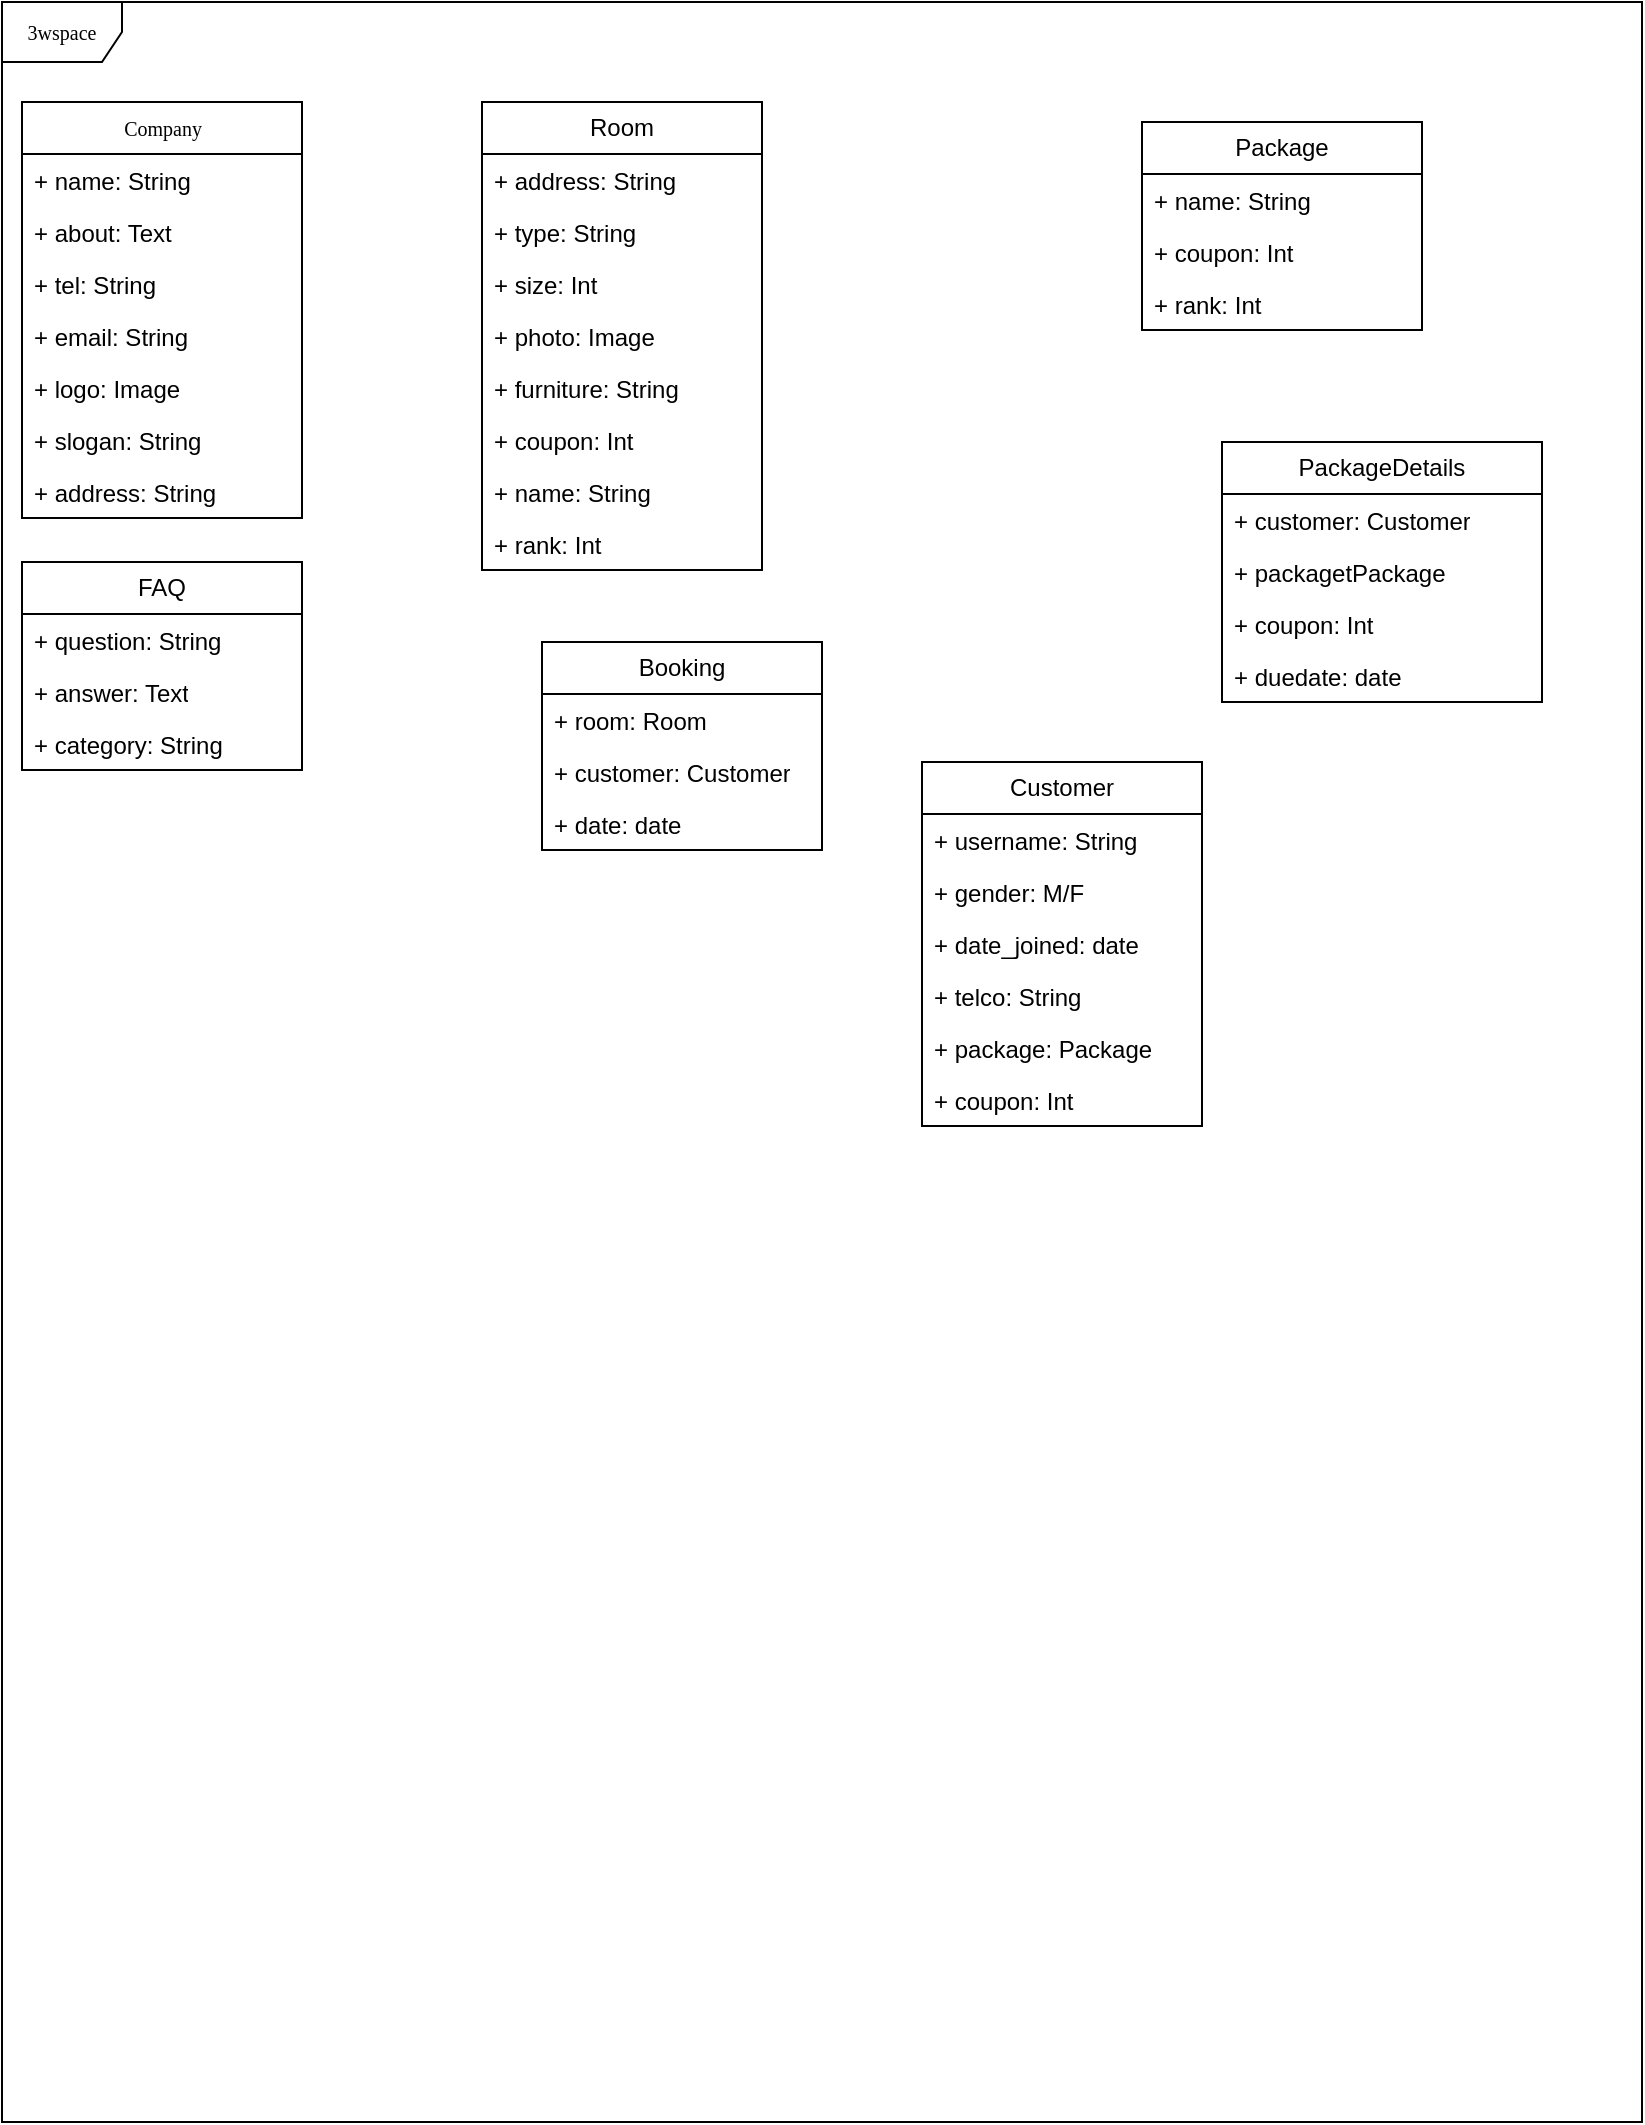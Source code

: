 <mxfile version="21.1.5" type="github">
  <diagram name="Page-1" id="c4acf3e9-155e-7222-9cf6-157b1a14988f">
    <mxGraphModel dx="920" dy="538" grid="1" gridSize="10" guides="1" tooltips="1" connect="1" arrows="1" fold="1" page="1" pageScale="1" pageWidth="850" pageHeight="1100" background="none" math="0" shadow="0">
      <root>
        <mxCell id="0" />
        <mxCell id="1" parent="0" />
        <mxCell id="17acba5748e5396b-1" value="3wspace" style="shape=umlFrame;whiteSpace=wrap;html=1;rounded=0;shadow=0;comic=0;labelBackgroundColor=none;strokeWidth=1;fontFamily=Verdana;fontSize=10;align=center;" parent="1" vertex="1">
          <mxGeometry width="820" height="1060" as="geometry" />
        </mxCell>
        <mxCell id="17acba5748e5396b-30" value="Company" style="swimlane;html=1;fontStyle=0;childLayout=stackLayout;horizontal=1;startSize=26;fillColor=none;horizontalStack=0;resizeParent=1;resizeLast=0;collapsible=1;marginBottom=0;swimlaneFillColor=#ffffff;rounded=0;shadow=0;comic=0;labelBackgroundColor=none;strokeWidth=1;fontFamily=Verdana;fontSize=10;align=center;" parent="1" vertex="1">
          <mxGeometry x="10" y="50" width="140" height="208" as="geometry">
            <mxRectangle x="590" y="60" width="90" height="30" as="alternateBounds" />
          </mxGeometry>
        </mxCell>
        <mxCell id="17acba5748e5396b-31" value="+ name: String" style="text;html=1;strokeColor=none;fillColor=none;align=left;verticalAlign=top;spacingLeft=4;spacingRight=4;whiteSpace=wrap;overflow=hidden;rotatable=0;points=[[0,0.5],[1,0.5]];portConstraint=eastwest;" parent="17acba5748e5396b-30" vertex="1">
          <mxGeometry y="26" width="140" height="26" as="geometry" />
        </mxCell>
        <mxCell id="17acba5748e5396b-32" value="+ about: Text" style="text;html=1;strokeColor=none;fillColor=none;align=left;verticalAlign=top;spacingLeft=4;spacingRight=4;whiteSpace=wrap;overflow=hidden;rotatable=0;points=[[0,0.5],[1,0.5]];portConstraint=eastwest;" parent="17acba5748e5396b-30" vertex="1">
          <mxGeometry y="52" width="140" height="26" as="geometry" />
        </mxCell>
        <mxCell id="17acba5748e5396b-33" value="+ tel: String" style="text;html=1;strokeColor=none;fillColor=none;align=left;verticalAlign=top;spacingLeft=4;spacingRight=4;whiteSpace=wrap;overflow=hidden;rotatable=0;points=[[0,0.5],[1,0.5]];portConstraint=eastwest;" parent="17acba5748e5396b-30" vertex="1">
          <mxGeometry y="78" width="140" height="26" as="geometry" />
        </mxCell>
        <mxCell id="3nVDkiL4W3tUhTAYVEpb-8" value="+ email: String" style="text;html=1;strokeColor=none;fillColor=none;align=left;verticalAlign=top;spacingLeft=4;spacingRight=4;whiteSpace=wrap;overflow=hidden;rotatable=0;points=[[0,0.5],[1,0.5]];portConstraint=eastwest;" parent="17acba5748e5396b-30" vertex="1">
          <mxGeometry y="104" width="140" height="26" as="geometry" />
        </mxCell>
        <mxCell id="Ptq4Udw1USarJhpfqE-L-3" value="+ logo: Image" style="text;html=1;strokeColor=none;fillColor=none;align=left;verticalAlign=top;spacingLeft=4;spacingRight=4;whiteSpace=wrap;overflow=hidden;rotatable=0;points=[[0,0.5],[1,0.5]];portConstraint=eastwest;" parent="17acba5748e5396b-30" vertex="1">
          <mxGeometry y="130" width="140" height="26" as="geometry" />
        </mxCell>
        <mxCell id="Ptq4Udw1USarJhpfqE-L-4" value="+ slogan: String" style="text;html=1;strokeColor=none;fillColor=none;align=left;verticalAlign=top;spacingLeft=4;spacingRight=4;whiteSpace=wrap;overflow=hidden;rotatable=0;points=[[0,0.5],[1,0.5]];portConstraint=eastwest;" parent="17acba5748e5396b-30" vertex="1">
          <mxGeometry y="156" width="140" height="26" as="geometry" />
        </mxCell>
        <mxCell id="Ptq4Udw1USarJhpfqE-L-5" value="+ address: String" style="text;html=1;strokeColor=none;fillColor=none;align=left;verticalAlign=top;spacingLeft=4;spacingRight=4;whiteSpace=wrap;overflow=hidden;rotatable=0;points=[[0,0.5],[1,0.5]];portConstraint=eastwest;" parent="17acba5748e5396b-30" vertex="1">
          <mxGeometry y="182" width="140" height="26" as="geometry" />
        </mxCell>
        <mxCell id="3nVDkiL4W3tUhTAYVEpb-3" value="FAQ" style="swimlane;fontStyle=0;childLayout=stackLayout;horizontal=1;startSize=26;fillColor=none;horizontalStack=0;resizeParent=1;resizeParentMax=0;resizeLast=0;collapsible=1;marginBottom=0;whiteSpace=wrap;html=1;" parent="1" vertex="1">
          <mxGeometry x="10" y="280" width="140" height="104" as="geometry" />
        </mxCell>
        <mxCell id="3nVDkiL4W3tUhTAYVEpb-4" value="+ question: String" style="text;strokeColor=none;fillColor=none;align=left;verticalAlign=top;spacingLeft=4;spacingRight=4;overflow=hidden;rotatable=0;points=[[0,0.5],[1,0.5]];portConstraint=eastwest;whiteSpace=wrap;html=1;" parent="3nVDkiL4W3tUhTAYVEpb-3" vertex="1">
          <mxGeometry y="26" width="140" height="26" as="geometry" />
        </mxCell>
        <mxCell id="3nVDkiL4W3tUhTAYVEpb-5" value="+ answer: Text" style="text;strokeColor=none;fillColor=none;align=left;verticalAlign=top;spacingLeft=4;spacingRight=4;overflow=hidden;rotatable=0;points=[[0,0.5],[1,0.5]];portConstraint=eastwest;whiteSpace=wrap;html=1;" parent="3nVDkiL4W3tUhTAYVEpb-3" vertex="1">
          <mxGeometry y="52" width="140" height="26" as="geometry" />
        </mxCell>
        <mxCell id="Ptq4Udw1USarJhpfqE-L-7" value="+ category: String" style="text;strokeColor=none;fillColor=none;align=left;verticalAlign=top;spacingLeft=4;spacingRight=4;overflow=hidden;rotatable=0;points=[[0,0.5],[1,0.5]];portConstraint=eastwest;whiteSpace=wrap;html=1;" parent="3nVDkiL4W3tUhTAYVEpb-3" vertex="1">
          <mxGeometry y="78" width="140" height="26" as="geometry" />
        </mxCell>
        <mxCell id="3nVDkiL4W3tUhTAYVEpb-17" value="Customer" style="swimlane;fontStyle=0;childLayout=stackLayout;horizontal=1;startSize=26;fillColor=none;horizontalStack=0;resizeParent=1;resizeParentMax=0;resizeLast=0;collapsible=1;marginBottom=0;whiteSpace=wrap;html=1;" parent="1" vertex="1">
          <mxGeometry x="460" y="380" width="140" height="182" as="geometry" />
        </mxCell>
        <mxCell id="3nVDkiL4W3tUhTAYVEpb-18" value="+ username: String" style="text;strokeColor=none;fillColor=none;align=left;verticalAlign=top;spacingLeft=4;spacingRight=4;overflow=hidden;rotatable=0;points=[[0,0.5],[1,0.5]];portConstraint=eastwest;whiteSpace=wrap;html=1;" parent="3nVDkiL4W3tUhTAYVEpb-17" vertex="1">
          <mxGeometry y="26" width="140" height="26" as="geometry" />
        </mxCell>
        <mxCell id="3nVDkiL4W3tUhTAYVEpb-19" value="+ gender: M/F" style="text;strokeColor=none;fillColor=none;align=left;verticalAlign=top;spacingLeft=4;spacingRight=4;overflow=hidden;rotatable=0;points=[[0,0.5],[1,0.5]];portConstraint=eastwest;whiteSpace=wrap;html=1;" parent="3nVDkiL4W3tUhTAYVEpb-17" vertex="1">
          <mxGeometry y="52" width="140" height="26" as="geometry" />
        </mxCell>
        <mxCell id="3nVDkiL4W3tUhTAYVEpb-20" value="+ date_joined: date" style="text;strokeColor=none;fillColor=none;align=left;verticalAlign=top;spacingLeft=4;spacingRight=4;overflow=hidden;rotatable=0;points=[[0,0.5],[1,0.5]];portConstraint=eastwest;whiteSpace=wrap;html=1;" parent="3nVDkiL4W3tUhTAYVEpb-17" vertex="1">
          <mxGeometry y="78" width="140" height="26" as="geometry" />
        </mxCell>
        <mxCell id="3nVDkiL4W3tUhTAYVEpb-21" value="+ telco: String" style="text;strokeColor=none;fillColor=none;align=left;verticalAlign=top;spacingLeft=4;spacingRight=4;overflow=hidden;rotatable=0;points=[[0,0.5],[1,0.5]];portConstraint=eastwest;whiteSpace=wrap;html=1;" parent="3nVDkiL4W3tUhTAYVEpb-17" vertex="1">
          <mxGeometry y="104" width="140" height="26" as="geometry" />
        </mxCell>
        <mxCell id="3nVDkiL4W3tUhTAYVEpb-27" value="+ package: Package" style="text;strokeColor=none;fillColor=none;align=left;verticalAlign=top;spacingLeft=4;spacingRight=4;overflow=hidden;rotatable=0;points=[[0,0.5],[1,0.5]];portConstraint=eastwest;whiteSpace=wrap;html=1;" parent="3nVDkiL4W3tUhTAYVEpb-17" vertex="1">
          <mxGeometry y="130" width="140" height="26" as="geometry" />
        </mxCell>
        <mxCell id="3nVDkiL4W3tUhTAYVEpb-32" value="+ coupon: Int" style="text;strokeColor=none;fillColor=none;align=left;verticalAlign=top;spacingLeft=4;spacingRight=4;overflow=hidden;rotatable=0;points=[[0,0.5],[1,0.5]];portConstraint=eastwest;whiteSpace=wrap;html=1;" parent="3nVDkiL4W3tUhTAYVEpb-17" vertex="1">
          <mxGeometry y="156" width="140" height="26" as="geometry" />
        </mxCell>
        <mxCell id="3nVDkiL4W3tUhTAYVEpb-28" value="Package" style="swimlane;fontStyle=0;childLayout=stackLayout;horizontal=1;startSize=26;fillColor=none;horizontalStack=0;resizeParent=1;resizeParentMax=0;resizeLast=0;collapsible=1;marginBottom=0;whiteSpace=wrap;html=1;" parent="1" vertex="1">
          <mxGeometry x="570" y="60" width="140" height="104" as="geometry" />
        </mxCell>
        <mxCell id="3nVDkiL4W3tUhTAYVEpb-29" value="+ name: String" style="text;strokeColor=none;fillColor=none;align=left;verticalAlign=top;spacingLeft=4;spacingRight=4;overflow=hidden;rotatable=0;points=[[0,0.5],[1,0.5]];portConstraint=eastwest;whiteSpace=wrap;html=1;" parent="3nVDkiL4W3tUhTAYVEpb-28" vertex="1">
          <mxGeometry y="26" width="140" height="26" as="geometry" />
        </mxCell>
        <mxCell id="3nVDkiL4W3tUhTAYVEpb-30" value="+ coupon: Int" style="text;strokeColor=none;fillColor=none;align=left;verticalAlign=top;spacingLeft=4;spacingRight=4;overflow=hidden;rotatable=0;points=[[0,0.5],[1,0.5]];portConstraint=eastwest;whiteSpace=wrap;html=1;" parent="3nVDkiL4W3tUhTAYVEpb-28" vertex="1">
          <mxGeometry y="52" width="140" height="26" as="geometry" />
        </mxCell>
        <mxCell id="3nVDkiL4W3tUhTAYVEpb-31" value="+ rank: Int" style="text;strokeColor=none;fillColor=none;align=left;verticalAlign=top;spacingLeft=4;spacingRight=4;overflow=hidden;rotatable=0;points=[[0,0.5],[1,0.5]];portConstraint=eastwest;whiteSpace=wrap;html=1;" parent="3nVDkiL4W3tUhTAYVEpb-28" vertex="1">
          <mxGeometry y="78" width="140" height="26" as="geometry" />
        </mxCell>
        <mxCell id="3nVDkiL4W3tUhTAYVEpb-34" value="Booking" style="swimlane;fontStyle=0;childLayout=stackLayout;horizontal=1;startSize=26;fillColor=none;horizontalStack=0;resizeParent=1;resizeParentMax=0;resizeLast=0;collapsible=1;marginBottom=0;whiteSpace=wrap;html=1;fillOpacity=100;" parent="1" vertex="1">
          <mxGeometry x="270" y="320" width="140" height="104" as="geometry" />
        </mxCell>
        <mxCell id="3nVDkiL4W3tUhTAYVEpb-35" value="+ room: Room" style="text;strokeColor=none;fillColor=none;align=left;verticalAlign=top;spacingLeft=4;spacingRight=4;overflow=hidden;rotatable=0;points=[[0,0.5],[1,0.5]];portConstraint=eastwest;whiteSpace=wrap;html=1;" parent="3nVDkiL4W3tUhTAYVEpb-34" vertex="1">
          <mxGeometry y="26" width="140" height="26" as="geometry" />
        </mxCell>
        <mxCell id="3nVDkiL4W3tUhTAYVEpb-36" value="+ customer: Customer" style="text;strokeColor=none;fillColor=none;align=left;verticalAlign=top;spacingLeft=4;spacingRight=4;overflow=hidden;rotatable=0;points=[[0,0.5],[1,0.5]];portConstraint=eastwest;whiteSpace=wrap;html=1;" parent="3nVDkiL4W3tUhTAYVEpb-34" vertex="1">
          <mxGeometry y="52" width="140" height="26" as="geometry" />
        </mxCell>
        <mxCell id="3nVDkiL4W3tUhTAYVEpb-37" value="+ date: date" style="text;strokeColor=none;fillColor=none;align=left;verticalAlign=top;spacingLeft=4;spacingRight=4;overflow=hidden;rotatable=0;points=[[0,0.5],[1,0.5]];portConstraint=eastwest;whiteSpace=wrap;html=1;" parent="3nVDkiL4W3tUhTAYVEpb-34" vertex="1">
          <mxGeometry y="78" width="140" height="26" as="geometry" />
        </mxCell>
        <mxCell id="3nVDkiL4W3tUhTAYVEpb-38" value="Room" style="swimlane;fontStyle=0;childLayout=stackLayout;horizontal=1;startSize=26;fillColor=none;horizontalStack=0;resizeParent=1;resizeParentMax=0;resizeLast=0;collapsible=1;marginBottom=0;whiteSpace=wrap;html=1;" parent="1" vertex="1">
          <mxGeometry x="240" y="50" width="140" height="234" as="geometry" />
        </mxCell>
        <mxCell id="3nVDkiL4W3tUhTAYVEpb-39" value="+ address: String" style="text;strokeColor=none;fillColor=none;align=left;verticalAlign=top;spacingLeft=4;spacingRight=4;overflow=hidden;rotatable=0;points=[[0,0.5],[1,0.5]];portConstraint=eastwest;whiteSpace=wrap;html=1;" parent="3nVDkiL4W3tUhTAYVEpb-38" vertex="1">
          <mxGeometry y="26" width="140" height="26" as="geometry" />
        </mxCell>
        <mxCell id="3nVDkiL4W3tUhTAYVEpb-40" value="+ type: String" style="text;strokeColor=none;fillColor=none;align=left;verticalAlign=top;spacingLeft=4;spacingRight=4;overflow=hidden;rotatable=0;points=[[0,0.5],[1,0.5]];portConstraint=eastwest;whiteSpace=wrap;html=1;" parent="3nVDkiL4W3tUhTAYVEpb-38" vertex="1">
          <mxGeometry y="52" width="140" height="26" as="geometry" />
        </mxCell>
        <mxCell id="3nVDkiL4W3tUhTAYVEpb-41" value="+ size: Int" style="text;strokeColor=none;fillColor=none;align=left;verticalAlign=top;spacingLeft=4;spacingRight=4;overflow=hidden;rotatable=0;points=[[0,0.5],[1,0.5]];portConstraint=eastwest;whiteSpace=wrap;html=1;" parent="3nVDkiL4W3tUhTAYVEpb-38" vertex="1">
          <mxGeometry y="78" width="140" height="26" as="geometry" />
        </mxCell>
        <mxCell id="3nVDkiL4W3tUhTAYVEpb-42" value="+ photo: Image" style="text;strokeColor=none;fillColor=none;align=left;verticalAlign=top;spacingLeft=4;spacingRight=4;overflow=hidden;rotatable=0;points=[[0,0.5],[1,0.5]];portConstraint=eastwest;whiteSpace=wrap;html=1;" parent="3nVDkiL4W3tUhTAYVEpb-38" vertex="1">
          <mxGeometry y="104" width="140" height="26" as="geometry" />
        </mxCell>
        <mxCell id="3nVDkiL4W3tUhTAYVEpb-43" value="+ furniture: String" style="text;strokeColor=none;fillColor=none;align=left;verticalAlign=top;spacingLeft=4;spacingRight=4;overflow=hidden;rotatable=0;points=[[0,0.5],[1,0.5]];portConstraint=eastwest;whiteSpace=wrap;html=1;" parent="3nVDkiL4W3tUhTAYVEpb-38" vertex="1">
          <mxGeometry y="130" width="140" height="26" as="geometry" />
        </mxCell>
        <mxCell id="3nVDkiL4W3tUhTAYVEpb-59" value="+ coupon: Int" style="text;strokeColor=none;fillColor=none;align=left;verticalAlign=top;spacingLeft=4;spacingRight=4;overflow=hidden;rotatable=0;points=[[0,0.5],[1,0.5]];portConstraint=eastwest;whiteSpace=wrap;html=1;" parent="3nVDkiL4W3tUhTAYVEpb-38" vertex="1">
          <mxGeometry y="156" width="140" height="26" as="geometry" />
        </mxCell>
        <mxCell id="vj0zp-cj_IjcRiSfSz0d-2" value="+ name: String" style="text;strokeColor=none;fillColor=none;align=left;verticalAlign=top;spacingLeft=4;spacingRight=4;overflow=hidden;rotatable=0;points=[[0,0.5],[1,0.5]];portConstraint=eastwest;whiteSpace=wrap;html=1;" vertex="1" parent="3nVDkiL4W3tUhTAYVEpb-38">
          <mxGeometry y="182" width="140" height="26" as="geometry" />
        </mxCell>
        <mxCell id="vj0zp-cj_IjcRiSfSz0d-3" value="+ rank: Int" style="text;strokeColor=none;fillColor=none;align=left;verticalAlign=top;spacingLeft=4;spacingRight=4;overflow=hidden;rotatable=0;points=[[0,0.5],[1,0.5]];portConstraint=eastwest;whiteSpace=wrap;html=1;" vertex="1" parent="3nVDkiL4W3tUhTAYVEpb-38">
          <mxGeometry y="208" width="140" height="26" as="geometry" />
        </mxCell>
        <mxCell id="3nVDkiL4W3tUhTAYVEpb-44" value="PackageDetails" style="swimlane;fontStyle=0;childLayout=stackLayout;horizontal=1;startSize=26;fillColor=none;horizontalStack=0;resizeParent=1;resizeParentMax=0;resizeLast=0;collapsible=1;marginBottom=0;whiteSpace=wrap;html=1;" parent="1" vertex="1">
          <mxGeometry x="610" y="220" width="160" height="130" as="geometry" />
        </mxCell>
        <mxCell id="3nVDkiL4W3tUhTAYVEpb-45" value="+ customer: Customer" style="text;strokeColor=none;fillColor=none;align=left;verticalAlign=top;spacingLeft=4;spacingRight=4;overflow=hidden;rotatable=0;points=[[0,0.5],[1,0.5]];portConstraint=eastwest;whiteSpace=wrap;html=1;" parent="3nVDkiL4W3tUhTAYVEpb-44" vertex="1">
          <mxGeometry y="26" width="160" height="26" as="geometry" />
        </mxCell>
        <mxCell id="3nVDkiL4W3tUhTAYVEpb-46" value="+ packagetPackage" style="text;strokeColor=none;fillColor=none;align=left;verticalAlign=top;spacingLeft=4;spacingRight=4;overflow=hidden;rotatable=0;points=[[0,0.5],[1,0.5]];portConstraint=eastwest;whiteSpace=wrap;html=1;" parent="3nVDkiL4W3tUhTAYVEpb-44" vertex="1">
          <mxGeometry y="52" width="160" height="26" as="geometry" />
        </mxCell>
        <mxCell id="3nVDkiL4W3tUhTAYVEpb-47" value="+ coupon: Int" style="text;strokeColor=none;fillColor=none;align=left;verticalAlign=top;spacingLeft=4;spacingRight=4;overflow=hidden;rotatable=0;points=[[0,0.5],[1,0.5]];portConstraint=eastwest;whiteSpace=wrap;html=1;" parent="3nVDkiL4W3tUhTAYVEpb-44" vertex="1">
          <mxGeometry y="78" width="160" height="26" as="geometry" />
        </mxCell>
        <mxCell id="3nVDkiL4W3tUhTAYVEpb-58" value="+ duedate: date" style="text;strokeColor=none;fillColor=none;align=left;verticalAlign=top;spacingLeft=4;spacingRight=4;overflow=hidden;rotatable=0;points=[[0,0.5],[1,0.5]];portConstraint=eastwest;whiteSpace=wrap;html=1;" parent="3nVDkiL4W3tUhTAYVEpb-44" vertex="1">
          <mxGeometry y="104" width="160" height="26" as="geometry" />
        </mxCell>
      </root>
    </mxGraphModel>
  </diagram>
</mxfile>
